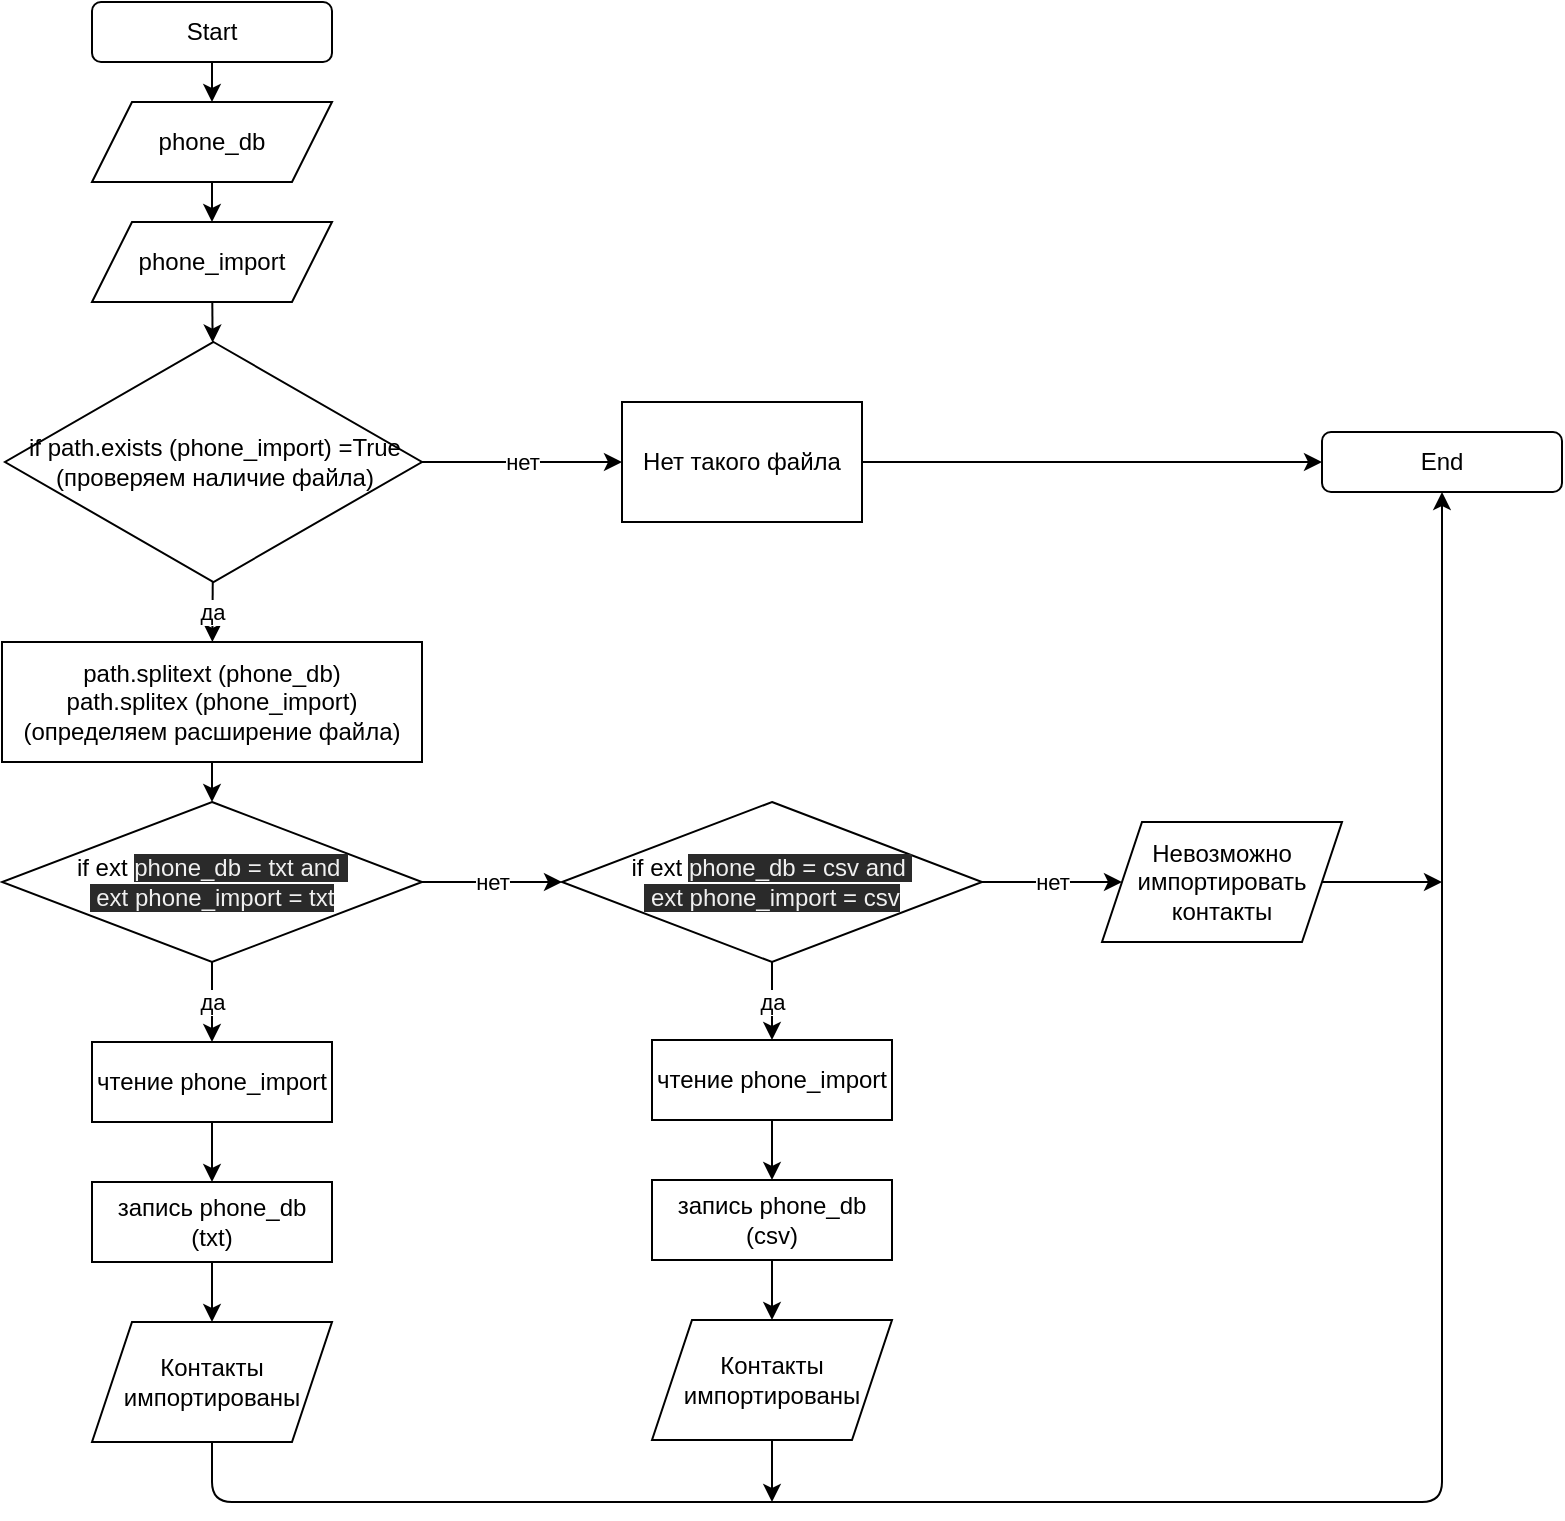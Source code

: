 <mxfile>
    <diagram id="4d3ogPRFeKj7ZwFxRga_" name="Page-1">
        <mxGraphModel dx="1118" dy="570" grid="1" gridSize="10" guides="1" tooltips="1" connect="1" arrows="1" fold="1" page="1" pageScale="1" pageWidth="827" pageHeight="1169" math="0" shadow="0">
            <root>
                <mxCell id="0"/>
                <mxCell id="1" parent="0"/>
                <mxCell id="4" value="" style="edgeStyle=none;html=1;" edge="1" parent="1" source="2" target="3">
                    <mxGeometry relative="1" as="geometry"/>
                </mxCell>
                <mxCell id="2" value="Start" style="rounded=1;whiteSpace=wrap;html=1;" vertex="1" parent="1">
                    <mxGeometry x="85" y="30" width="120" height="30" as="geometry"/>
                </mxCell>
                <mxCell id="6" value="" style="edgeStyle=none;html=1;" edge="1" parent="1" source="3" target="5">
                    <mxGeometry relative="1" as="geometry"/>
                </mxCell>
                <mxCell id="3" value="phone_db" style="shape=parallelogram;perimeter=parallelogramPerimeter;whiteSpace=wrap;html=1;fixedSize=1;" vertex="1" parent="1">
                    <mxGeometry x="85" y="80" width="120" height="40" as="geometry"/>
                </mxCell>
                <mxCell id="7" style="edgeStyle=none;html=1;exitX=0.75;exitY=0;exitDx=0;exitDy=0;" edge="1" parent="1" source="5">
                    <mxGeometry relative="1" as="geometry">
                        <mxPoint x="175" y="140" as="targetPoint"/>
                    </mxGeometry>
                </mxCell>
                <mxCell id="46" value="" style="edgeStyle=none;html=1;" edge="1" parent="1" source="5" target="10">
                    <mxGeometry relative="1" as="geometry"/>
                </mxCell>
                <mxCell id="5" value="phone_import" style="shape=parallelogram;perimeter=parallelogramPerimeter;whiteSpace=wrap;html=1;fixedSize=1;" vertex="1" parent="1">
                    <mxGeometry x="85" y="140" width="120" height="40" as="geometry"/>
                </mxCell>
                <mxCell id="12" value="да" style="edgeStyle=none;html=1;" edge="1" parent="1" source="10" target="11">
                    <mxGeometry relative="1" as="geometry"/>
                </mxCell>
                <mxCell id="40" value="нет" style="edgeStyle=none;html=1;" edge="1" parent="1" source="10" target="39">
                    <mxGeometry relative="1" as="geometry"/>
                </mxCell>
                <mxCell id="10" value="if path.exists&amp;nbsp;&lt;span&gt;(phone_import) =True&lt;br&gt;(проверяем наличие файла)&lt;br&gt;&lt;/span&gt;" style="rhombus;whiteSpace=wrap;html=1;" vertex="1" parent="1">
                    <mxGeometry x="41.5" y="200" width="208.5" height="120" as="geometry"/>
                </mxCell>
                <mxCell id="14" value="" style="edgeStyle=none;html=1;" edge="1" parent="1" source="11">
                    <mxGeometry relative="1" as="geometry">
                        <mxPoint x="145" y="430" as="targetPoint"/>
                    </mxGeometry>
                </mxCell>
                <mxCell id="11" value="path.splitext (phone_db)&lt;br&gt;path.splitex (phone_import)&lt;br&gt;(определяем расширение файла)" style="whiteSpace=wrap;html=1;" vertex="1" parent="1">
                    <mxGeometry x="40" y="350" width="210" height="60" as="geometry"/>
                </mxCell>
                <mxCell id="17" value="да" style="edgeStyle=none;html=1;" edge="1" parent="1" source="15" target="16">
                    <mxGeometry relative="1" as="geometry"/>
                </mxCell>
                <mxCell id="29" value="нет" style="edgeStyle=none;html=1;" edge="1" parent="1" source="15" target="27">
                    <mxGeometry relative="1" as="geometry"/>
                </mxCell>
                <mxCell id="15" value="if ext&amp;nbsp;&lt;span style=&quot;color: rgb(240 , 240 , 240) ; font-family: &amp;#34;helvetica&amp;#34; ; font-size: 12px ; font-style: normal ; font-weight: 400 ; letter-spacing: normal ; text-align: center ; text-indent: 0px ; text-transform: none ; word-spacing: 0px ; background-color: rgb(42 , 42 , 42) ; display: inline ; float: none&quot;&gt;phone_db = txt and&amp;nbsp;&lt;br&gt;&amp;nbsp;ext phone_import = txt&lt;/span&gt;" style="rhombus;whiteSpace=wrap;html=1;" vertex="1" parent="1">
                    <mxGeometry x="40" y="430" width="210" height="80" as="geometry"/>
                </mxCell>
                <mxCell id="19" value="" style="edgeStyle=none;html=1;" edge="1" parent="1" source="16" target="18">
                    <mxGeometry relative="1" as="geometry"/>
                </mxCell>
                <mxCell id="16" value="чтение phone_import" style="whiteSpace=wrap;html=1;" vertex="1" parent="1">
                    <mxGeometry x="85" y="550" width="120" height="40" as="geometry"/>
                </mxCell>
                <mxCell id="22" value="" style="edgeStyle=none;html=1;" edge="1" parent="1" source="18" target="20">
                    <mxGeometry relative="1" as="geometry"/>
                </mxCell>
                <mxCell id="18" value="запись phone_db (txt)" style="whiteSpace=wrap;html=1;" vertex="1" parent="1">
                    <mxGeometry x="85" y="620" width="120" height="40" as="geometry"/>
                </mxCell>
                <mxCell id="41" style="edgeStyle=none;html=1;entryX=0.5;entryY=1;entryDx=0;entryDy=0;" edge="1" parent="1" source="20" target="43">
                    <mxGeometry relative="1" as="geometry">
                        <mxPoint x="760" y="280" as="targetPoint"/>
                        <Array as="points">
                            <mxPoint x="145" y="780"/>
                            <mxPoint x="470" y="780"/>
                            <mxPoint x="760" y="780"/>
                        </Array>
                    </mxGeometry>
                </mxCell>
                <mxCell id="20" value="Контакты импортированы" style="shape=parallelogram;perimeter=parallelogramPerimeter;whiteSpace=wrap;html=1;fixedSize=1;" vertex="1" parent="1">
                    <mxGeometry x="85" y="690" width="120" height="60" as="geometry"/>
                </mxCell>
                <mxCell id="45" style="edgeStyle=none;html=1;" edge="1" parent="1" source="21">
                    <mxGeometry relative="1" as="geometry">
                        <mxPoint x="760" y="470" as="targetPoint"/>
                    </mxGeometry>
                </mxCell>
                <mxCell id="21" value="Невозможно импортировать контакты" style="shape=parallelogram;perimeter=parallelogramPerimeter;whiteSpace=wrap;html=1;fixedSize=1;" vertex="1" parent="1">
                    <mxGeometry x="590" y="440" width="120" height="60" as="geometry"/>
                </mxCell>
                <mxCell id="37" value="да" style="edgeStyle=none;html=1;entryX=0.5;entryY=0;entryDx=0;entryDy=0;" edge="1" parent="1" source="27" target="31">
                    <mxGeometry relative="1" as="geometry"/>
                </mxCell>
                <mxCell id="38" value="нет" style="edgeStyle=none;html=1;" edge="1" parent="1" source="27" target="21">
                    <mxGeometry relative="1" as="geometry"/>
                </mxCell>
                <mxCell id="27" value="if ext&amp;nbsp;&lt;span style=&quot;color: rgb(240 , 240 , 240) ; font-family: &amp;#34;helvetica&amp;#34; ; font-size: 12px ; font-style: normal ; font-weight: 400 ; letter-spacing: normal ; text-align: center ; text-indent: 0px ; text-transform: none ; word-spacing: 0px ; background-color: rgb(42 , 42 , 42) ; display: inline ; float: none&quot;&gt;phone_db = csv and&amp;nbsp;&lt;br&gt;&amp;nbsp;ext phone_import = csv&lt;/span&gt;" style="rhombus;whiteSpace=wrap;html=1;" vertex="1" parent="1">
                    <mxGeometry x="320" y="430" width="210" height="80" as="geometry"/>
                </mxCell>
                <mxCell id="30" value="" style="edgeStyle=none;html=1;" edge="1" parent="1" source="31" target="33">
                    <mxGeometry relative="1" as="geometry"/>
                </mxCell>
                <mxCell id="31" value="чтение phone_import" style="whiteSpace=wrap;html=1;" vertex="1" parent="1">
                    <mxGeometry x="365" y="549" width="120" height="40" as="geometry"/>
                </mxCell>
                <mxCell id="32" value="" style="edgeStyle=none;html=1;" edge="1" parent="1" source="33" target="34">
                    <mxGeometry relative="1" as="geometry"/>
                </mxCell>
                <mxCell id="33" value="запись phone_db (csv)" style="whiteSpace=wrap;html=1;" vertex="1" parent="1">
                    <mxGeometry x="365" y="619" width="120" height="40" as="geometry"/>
                </mxCell>
                <mxCell id="42" style="edgeStyle=none;html=1;" edge="1" parent="1" source="34">
                    <mxGeometry relative="1" as="geometry">
                        <mxPoint x="425" y="780" as="targetPoint"/>
                    </mxGeometry>
                </mxCell>
                <mxCell id="34" value="Контакты импортированы" style="shape=parallelogram;perimeter=parallelogramPerimeter;whiteSpace=wrap;html=1;fixedSize=1;" vertex="1" parent="1">
                    <mxGeometry x="365" y="689" width="120" height="60" as="geometry"/>
                </mxCell>
                <mxCell id="44" style="edgeStyle=none;html=1;entryX=0;entryY=0.5;entryDx=0;entryDy=0;" edge="1" parent="1" source="39" target="43">
                    <mxGeometry relative="1" as="geometry"/>
                </mxCell>
                <mxCell id="39" value="Нет такого файла" style="whiteSpace=wrap;html=1;" vertex="1" parent="1">
                    <mxGeometry x="350" y="230" width="120" height="60" as="geometry"/>
                </mxCell>
                <mxCell id="43" value="End" style="rounded=1;whiteSpace=wrap;html=1;" vertex="1" parent="1">
                    <mxGeometry x="700" y="245" width="120" height="30" as="geometry"/>
                </mxCell>
            </root>
        </mxGraphModel>
    </diagram>
</mxfile>